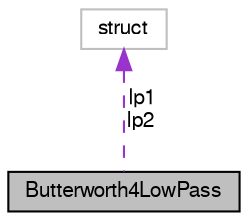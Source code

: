 digraph "Butterworth4LowPass"
{
  edge [fontname="FreeSans",fontsize="10",labelfontname="FreeSans",labelfontsize="10"];
  node [fontname="FreeSans",fontsize="10",shape=record];
  Node1 [label="Butterworth4LowPass",height=0.2,width=0.4,color="black", fillcolor="grey75", style="filled", fontcolor="black"];
  Node2 -> Node1 [dir="back",color="darkorchid3",fontsize="10",style="dashed",label=" lp1\nlp2" ,fontname="FreeSans"];
  Node2 [label="struct",height=0.2,width=0.4,color="grey75", fillcolor="white", style="filled"];
}
